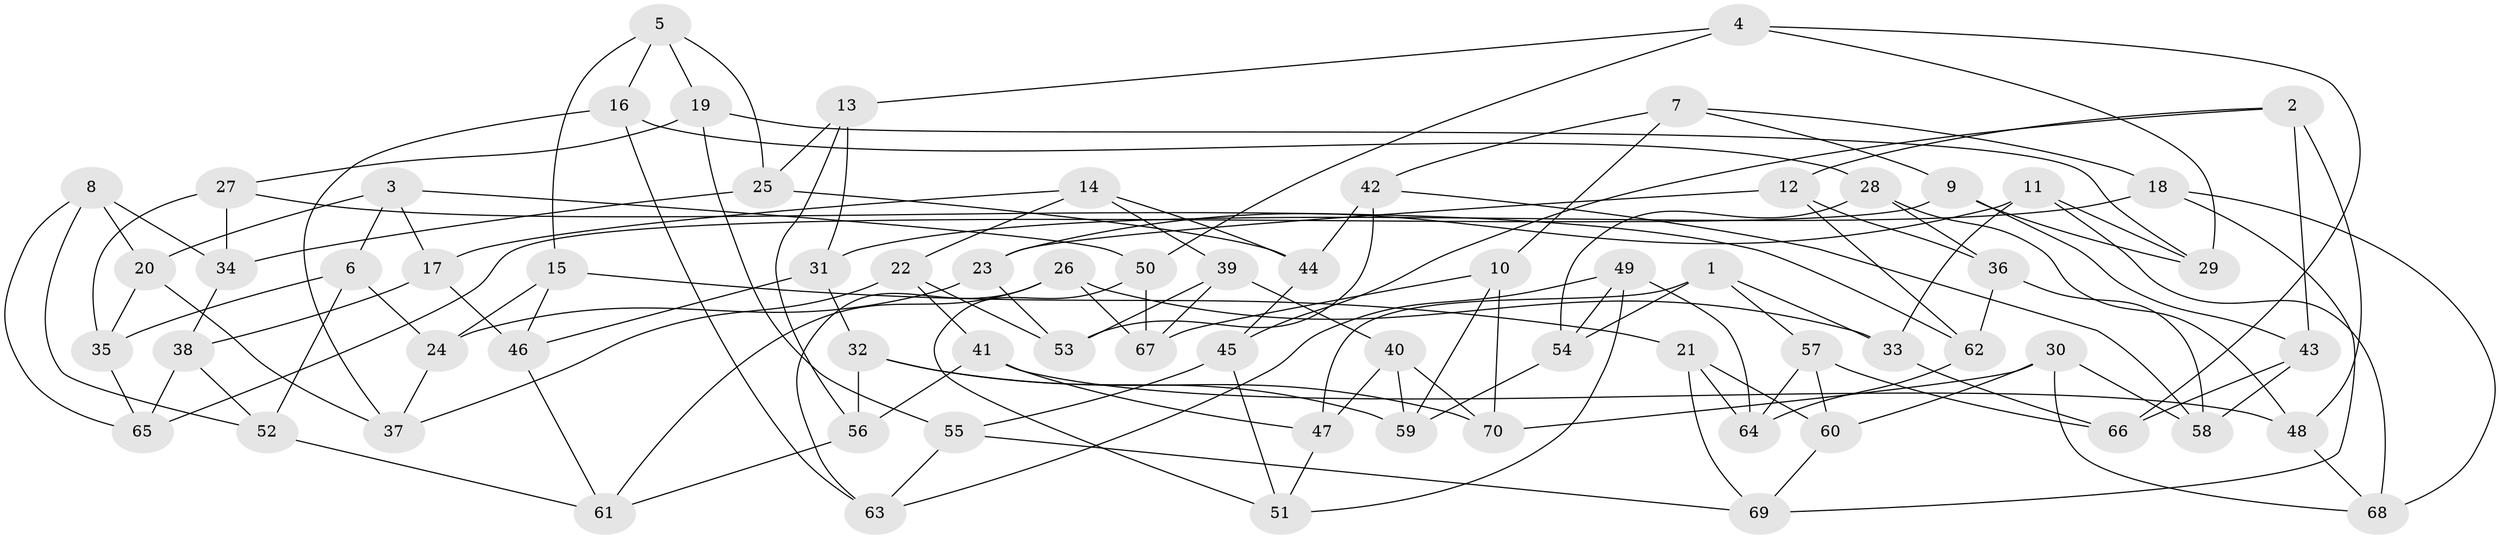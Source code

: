 // coarse degree distribution, {6: 0.6153846153846154, 4: 0.23076923076923078, 5: 0.15384615384615385}
// Generated by graph-tools (version 1.1) at 2025/24/03/03/25 07:24:22]
// undirected, 70 vertices, 140 edges
graph export_dot {
graph [start="1"]
  node [color=gray90,style=filled];
  1;
  2;
  3;
  4;
  5;
  6;
  7;
  8;
  9;
  10;
  11;
  12;
  13;
  14;
  15;
  16;
  17;
  18;
  19;
  20;
  21;
  22;
  23;
  24;
  25;
  26;
  27;
  28;
  29;
  30;
  31;
  32;
  33;
  34;
  35;
  36;
  37;
  38;
  39;
  40;
  41;
  42;
  43;
  44;
  45;
  46;
  47;
  48;
  49;
  50;
  51;
  52;
  53;
  54;
  55;
  56;
  57;
  58;
  59;
  60;
  61;
  62;
  63;
  64;
  65;
  66;
  67;
  68;
  69;
  70;
  1 -- 57;
  1 -- 54;
  1 -- 33;
  1 -- 47;
  2 -- 43;
  2 -- 12;
  2 -- 45;
  2 -- 48;
  3 -- 20;
  3 -- 6;
  3 -- 17;
  3 -- 50;
  4 -- 13;
  4 -- 66;
  4 -- 50;
  4 -- 29;
  5 -- 16;
  5 -- 15;
  5 -- 25;
  5 -- 19;
  6 -- 24;
  6 -- 35;
  6 -- 52;
  7 -- 10;
  7 -- 42;
  7 -- 18;
  7 -- 9;
  8 -- 20;
  8 -- 65;
  8 -- 52;
  8 -- 34;
  9 -- 43;
  9 -- 65;
  9 -- 29;
  10 -- 67;
  10 -- 70;
  10 -- 59;
  11 -- 33;
  11 -- 23;
  11 -- 29;
  11 -- 68;
  12 -- 23;
  12 -- 36;
  12 -- 62;
  13 -- 31;
  13 -- 25;
  13 -- 56;
  14 -- 22;
  14 -- 44;
  14 -- 17;
  14 -- 39;
  15 -- 24;
  15 -- 46;
  15 -- 21;
  16 -- 63;
  16 -- 28;
  16 -- 37;
  17 -- 46;
  17 -- 38;
  18 -- 31;
  18 -- 69;
  18 -- 68;
  19 -- 55;
  19 -- 27;
  19 -- 29;
  20 -- 35;
  20 -- 37;
  21 -- 64;
  21 -- 60;
  21 -- 69;
  22 -- 53;
  22 -- 41;
  22 -- 37;
  23 -- 53;
  23 -- 24;
  24 -- 37;
  25 -- 44;
  25 -- 34;
  26 -- 63;
  26 -- 61;
  26 -- 33;
  26 -- 67;
  27 -- 34;
  27 -- 35;
  27 -- 62;
  28 -- 54;
  28 -- 48;
  28 -- 36;
  30 -- 58;
  30 -- 70;
  30 -- 68;
  30 -- 60;
  31 -- 32;
  31 -- 46;
  32 -- 59;
  32 -- 70;
  32 -- 56;
  33 -- 66;
  34 -- 38;
  35 -- 65;
  36 -- 58;
  36 -- 62;
  38 -- 52;
  38 -- 65;
  39 -- 40;
  39 -- 53;
  39 -- 67;
  40 -- 70;
  40 -- 59;
  40 -- 47;
  41 -- 56;
  41 -- 48;
  41 -- 47;
  42 -- 53;
  42 -- 44;
  42 -- 58;
  43 -- 58;
  43 -- 66;
  44 -- 45;
  45 -- 51;
  45 -- 55;
  46 -- 61;
  47 -- 51;
  48 -- 68;
  49 -- 64;
  49 -- 54;
  49 -- 63;
  49 -- 51;
  50 -- 67;
  50 -- 51;
  52 -- 61;
  54 -- 59;
  55 -- 63;
  55 -- 69;
  56 -- 61;
  57 -- 66;
  57 -- 64;
  57 -- 60;
  60 -- 69;
  62 -- 64;
}
